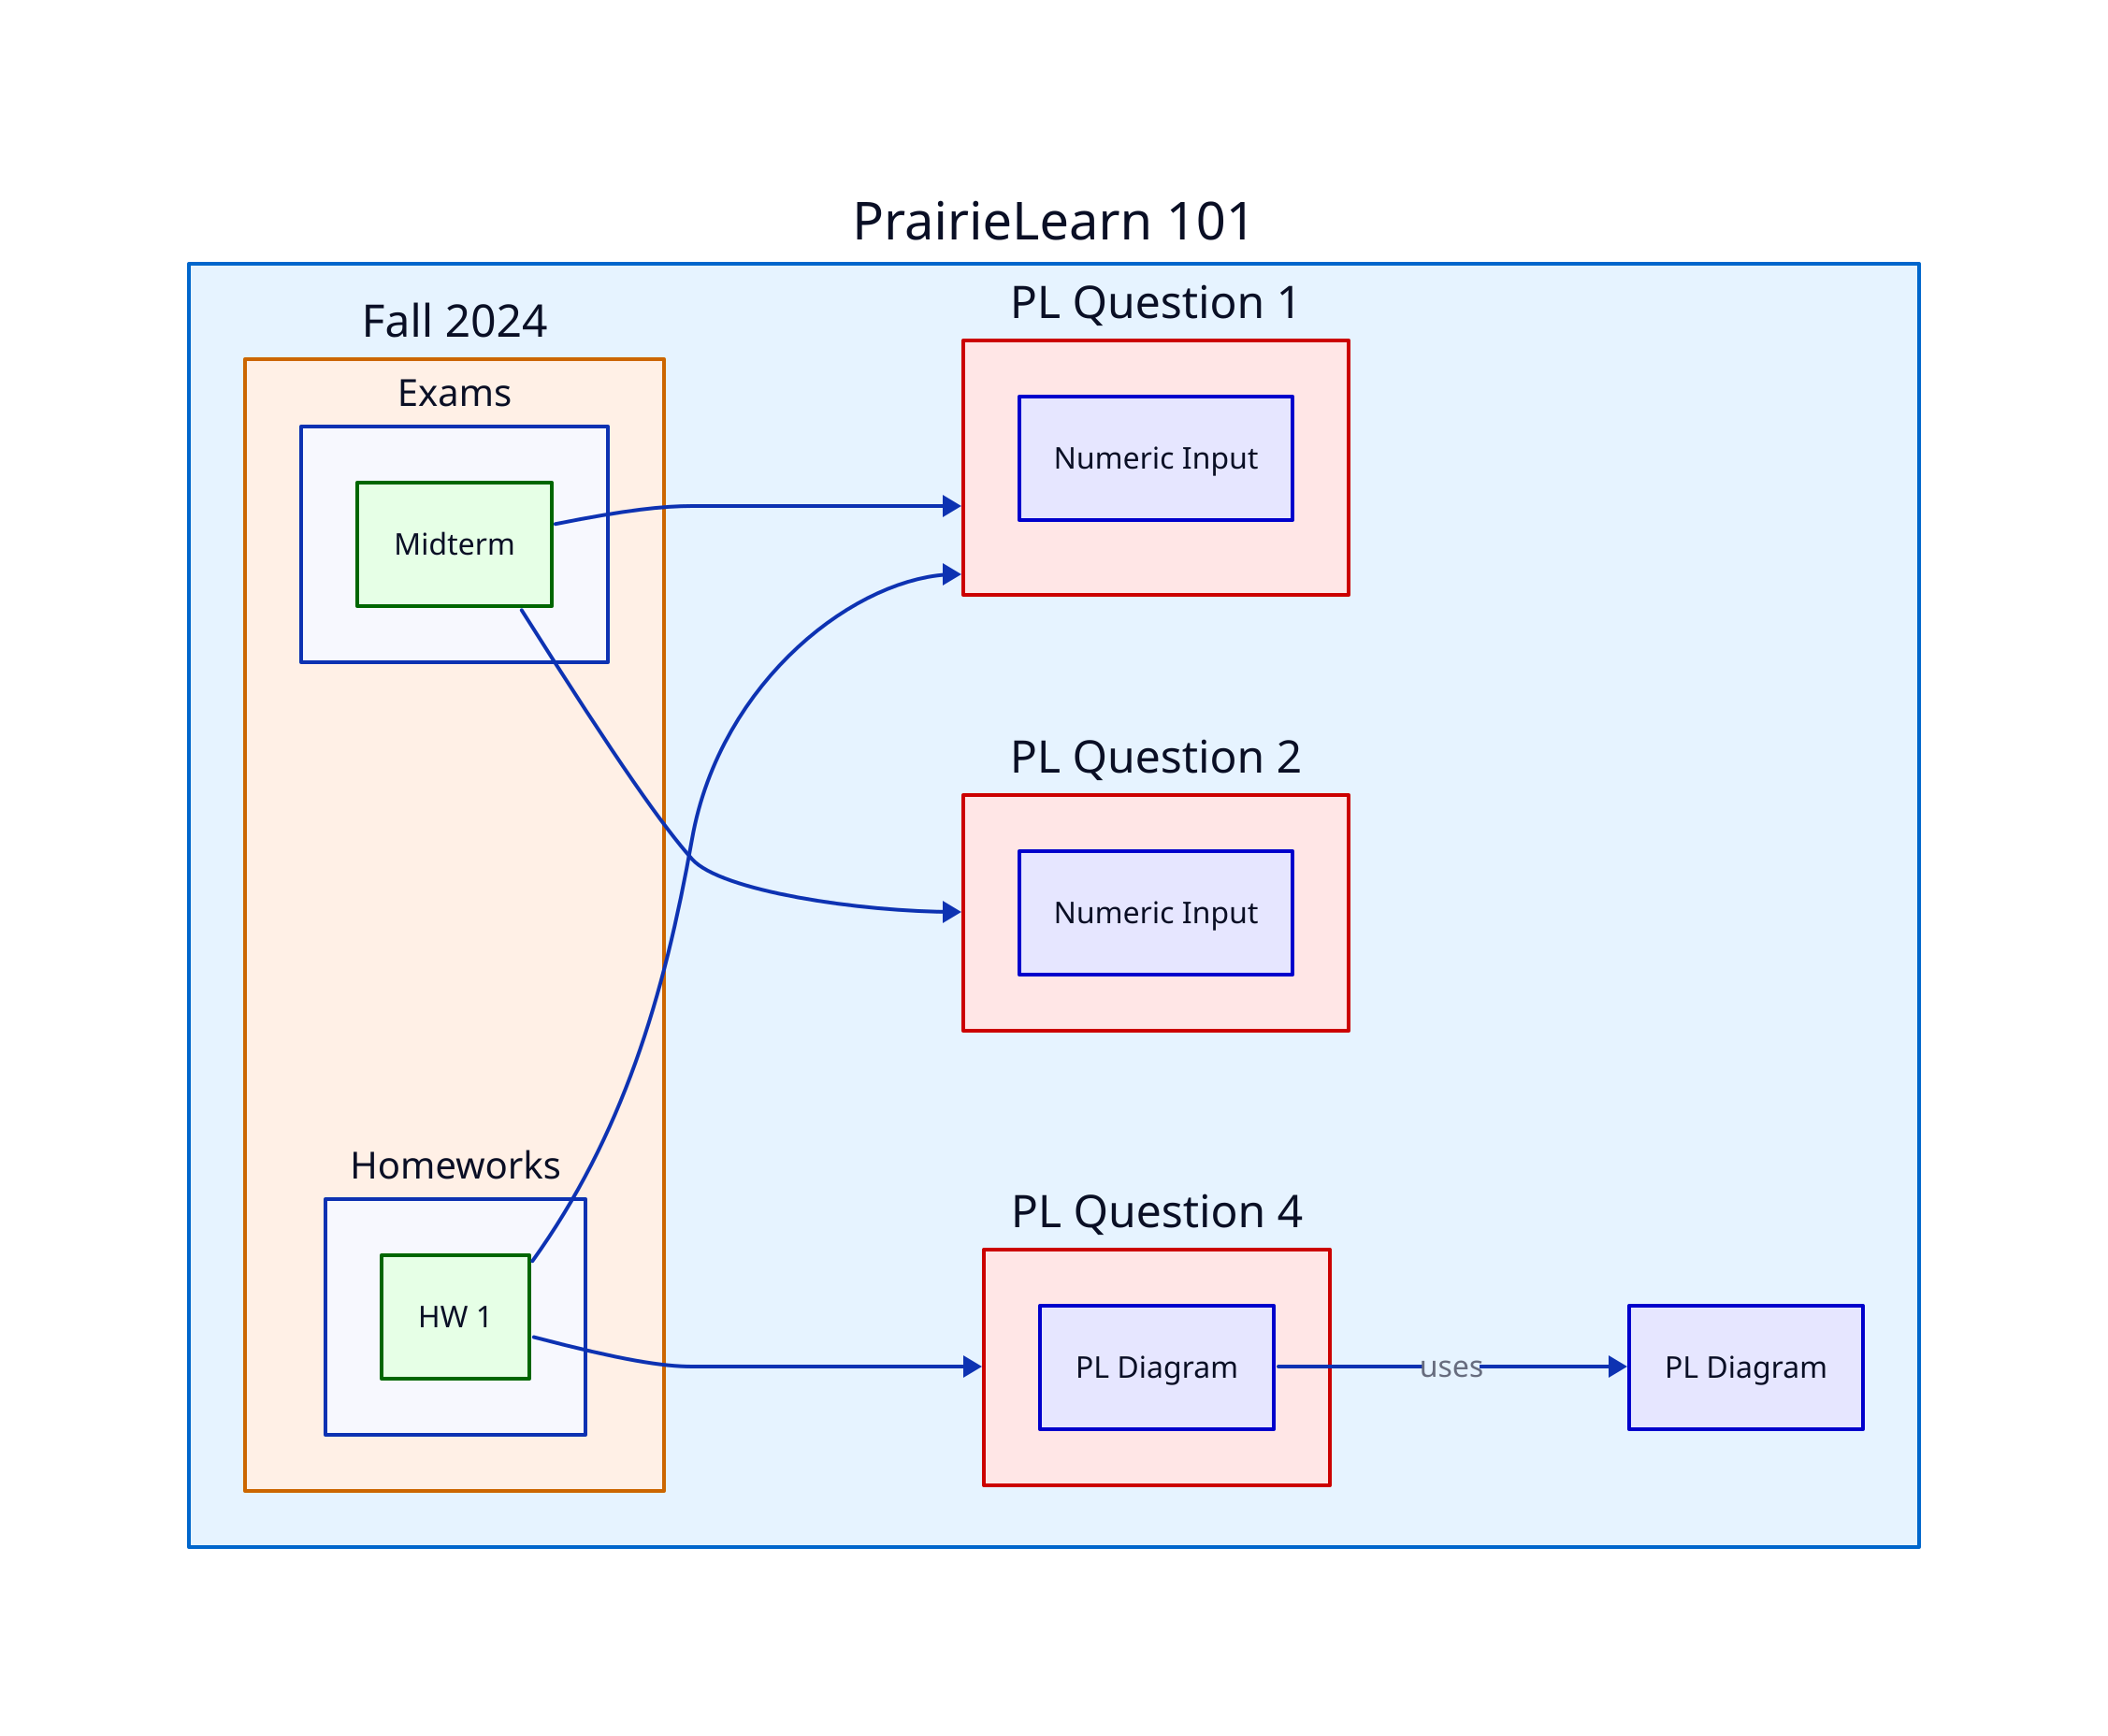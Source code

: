 direction: right

course: PrairieLearn 101 {
    shape: rectangle
    style: {
        fill: "#e6f3ff"
        stroke: "#0066cc"
    }

    instance: Fall 2024 {
        shape: rectangle
        style: {
            fill: "#fff0e6"
            stroke: "#cc6600"
        }


        exam: Exams {
            shape: rectangle
            assessment: Midterm {
                shape: rectangle
                style: {
                    fill: "#e6ffe6"
                    stroke: "#006600"
                }
            }
        }
        hw: Homeworks {
            shape: rectangle
            assessment: HW 1 {
                shape: rectangle
                style: {
                    fill: "#e6ffe6"
                    stroke: "#006600"
                }
            }
        }
    }

    question1: PL Question 1 {
        shape: rectangle
        style: {
            fill: "#ffe6e6"
            stroke: "#cc0000"
        }
        element: Numeric Input {
            shape: rectangle
            style: {
                fill: "#e6e6ff"
                stroke: "#0000cc"
            }
        }
    }

    question2: PL Question 2 {
        shape: rectangle
        style: {
            fill: "#ffe6e6"
            stroke: "#cc0000"
        }
        element: Multiple Choice {
            shape: rectangle
            style: {
                fill: "#e6e6ff"
                stroke: "#0000cc"
            }
        }
        element: Numeric Input {
            shape: rectangle
            style: {
                fill: "#e6e6ff"
                stroke: "#0000cc"
            }
        }
    }

    question4: PL Question 4 {
        shape: rectangle
        style: {
            fill: "#ffe6e6"
            stroke: "#cc0000"
        }
        element: PL Diagram {
            shape: rectangle
            style: {
                fill: "#e6e6ff"
                stroke: "#0000cc"
            }
        }
    }

    custom: PL Diagram {
        shape: rectangle
        style: {
            fill: "#e6e6ff"
            stroke: "#0000cc"
        }
    }

    instance.exam.assessment -> question1
    instance.exam.assessment -> question2
    instance.hw.assessment -> question1
    instance.hw.assessment -> question4
    question4.element -> custom: "uses"
}
